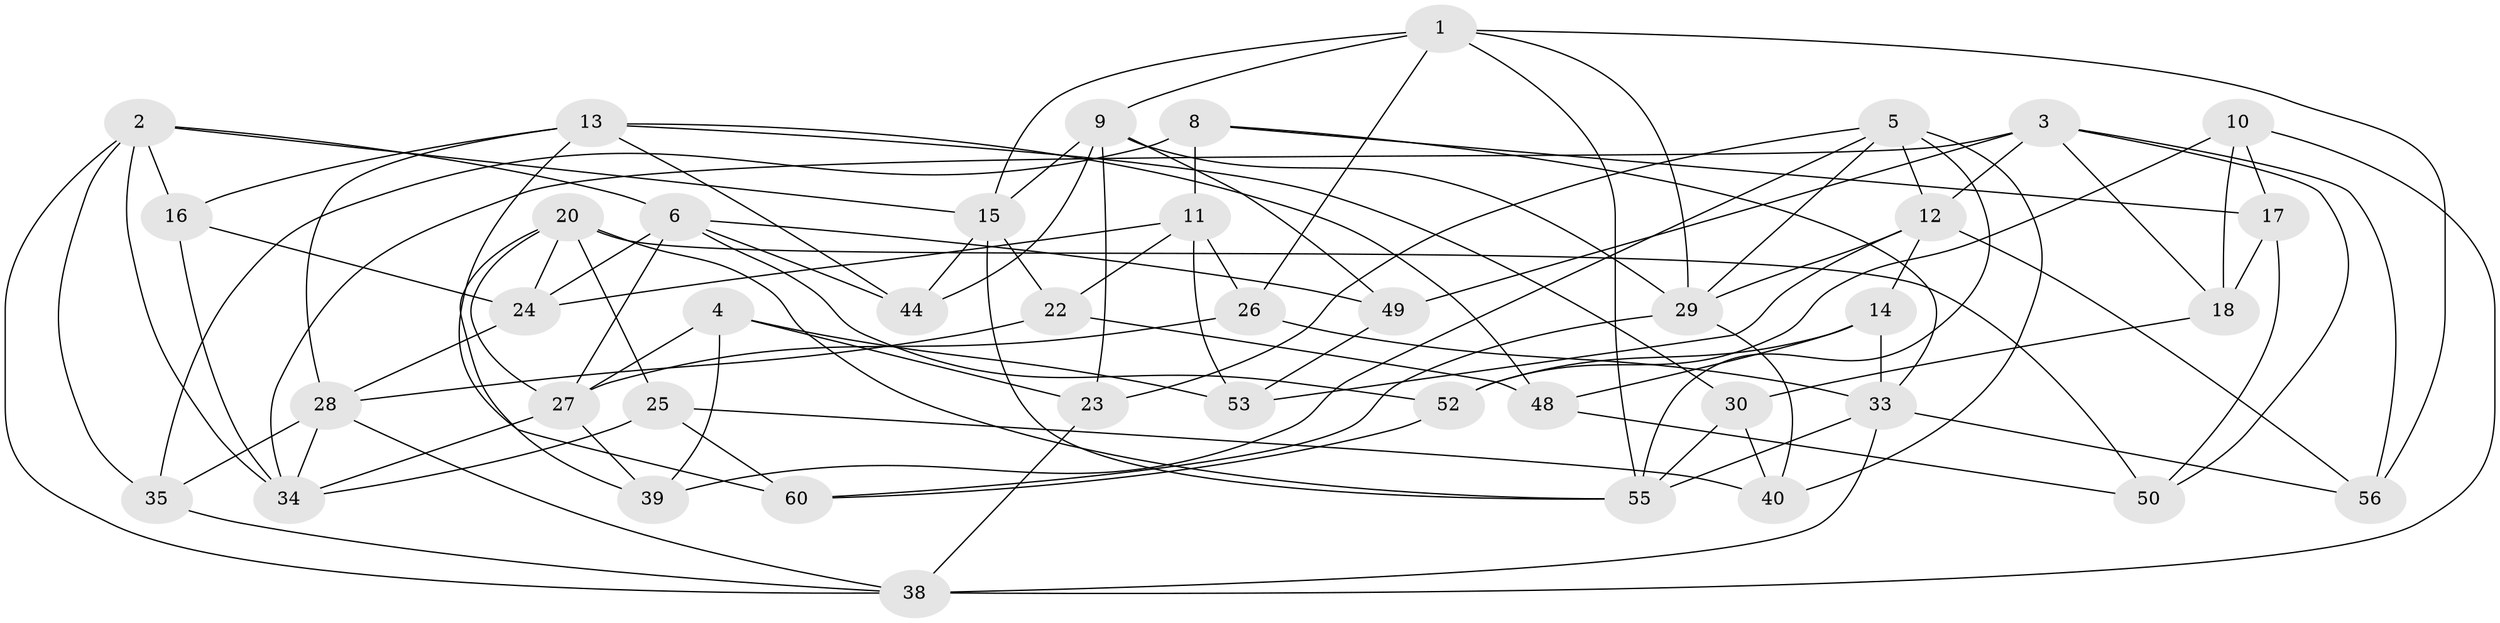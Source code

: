 // Generated by graph-tools (version 1.1) at 2025/52/02/27/25 19:52:33]
// undirected, 42 vertices, 102 edges
graph export_dot {
graph [start="1"]
  node [color=gray90,style=filled];
  1 [super="+37"];
  2 [super="+21"];
  3 [super="+7"];
  4;
  5 [super="+43"];
  6 [super="+58"];
  8;
  9 [super="+36"];
  10;
  11 [super="+19"];
  12 [super="+41"];
  13 [super="+45"];
  14;
  15 [super="+47"];
  16;
  17;
  18;
  20 [super="+32"];
  22;
  23;
  24 [super="+31"];
  25;
  26;
  27 [super="+42"];
  28 [super="+54"];
  29 [super="+51"];
  30;
  33 [super="+57"];
  34 [super="+46"];
  35;
  38 [super="+61"];
  39;
  40;
  44;
  48;
  49;
  50;
  52;
  53;
  55 [super="+59"];
  56;
  60;
  1 -- 56;
  1 -- 15;
  1 -- 9;
  1 -- 26;
  1 -- 29;
  1 -- 55;
  2 -- 16;
  2 -- 35;
  2 -- 6;
  2 -- 34;
  2 -- 38;
  2 -- 15;
  3 -- 49;
  3 -- 50;
  3 -- 18;
  3 -- 56;
  3 -- 34;
  3 -- 12;
  4 -- 23;
  4 -- 53;
  4 -- 27;
  4 -- 39;
  5 -- 40;
  5 -- 29;
  5 -- 12;
  5 -- 39;
  5 -- 55;
  5 -- 23;
  6 -- 49;
  6 -- 27;
  6 -- 44;
  6 -- 52;
  6 -- 24;
  8 -- 35;
  8 -- 17;
  8 -- 33;
  8 -- 11;
  9 -- 44;
  9 -- 49;
  9 -- 15;
  9 -- 23;
  9 -- 29;
  10 -- 52;
  10 -- 17;
  10 -- 18;
  10 -- 38;
  11 -- 22;
  11 -- 24 [weight=2];
  11 -- 26;
  11 -- 53;
  12 -- 53;
  12 -- 14;
  12 -- 56;
  12 -- 29;
  13 -- 48;
  13 -- 44;
  13 -- 28;
  13 -- 16;
  13 -- 60;
  13 -- 30;
  14 -- 48;
  14 -- 33;
  14 -- 52;
  15 -- 44;
  15 -- 55;
  15 -- 22;
  16 -- 34;
  16 -- 24;
  17 -- 18;
  17 -- 50;
  18 -- 30;
  20 -- 39;
  20 -- 25;
  20 -- 50;
  20 -- 27;
  20 -- 55;
  20 -- 24;
  22 -- 48;
  22 -- 28;
  23 -- 38;
  24 -- 28;
  25 -- 60;
  25 -- 40;
  25 -- 34;
  26 -- 33;
  26 -- 27;
  27 -- 34;
  27 -- 39;
  28 -- 38;
  28 -- 34;
  28 -- 35;
  29 -- 40;
  29 -- 60;
  30 -- 40;
  30 -- 55;
  33 -- 56;
  33 -- 38;
  33 -- 55;
  35 -- 38;
  48 -- 50;
  49 -- 53;
  52 -- 60;
}
